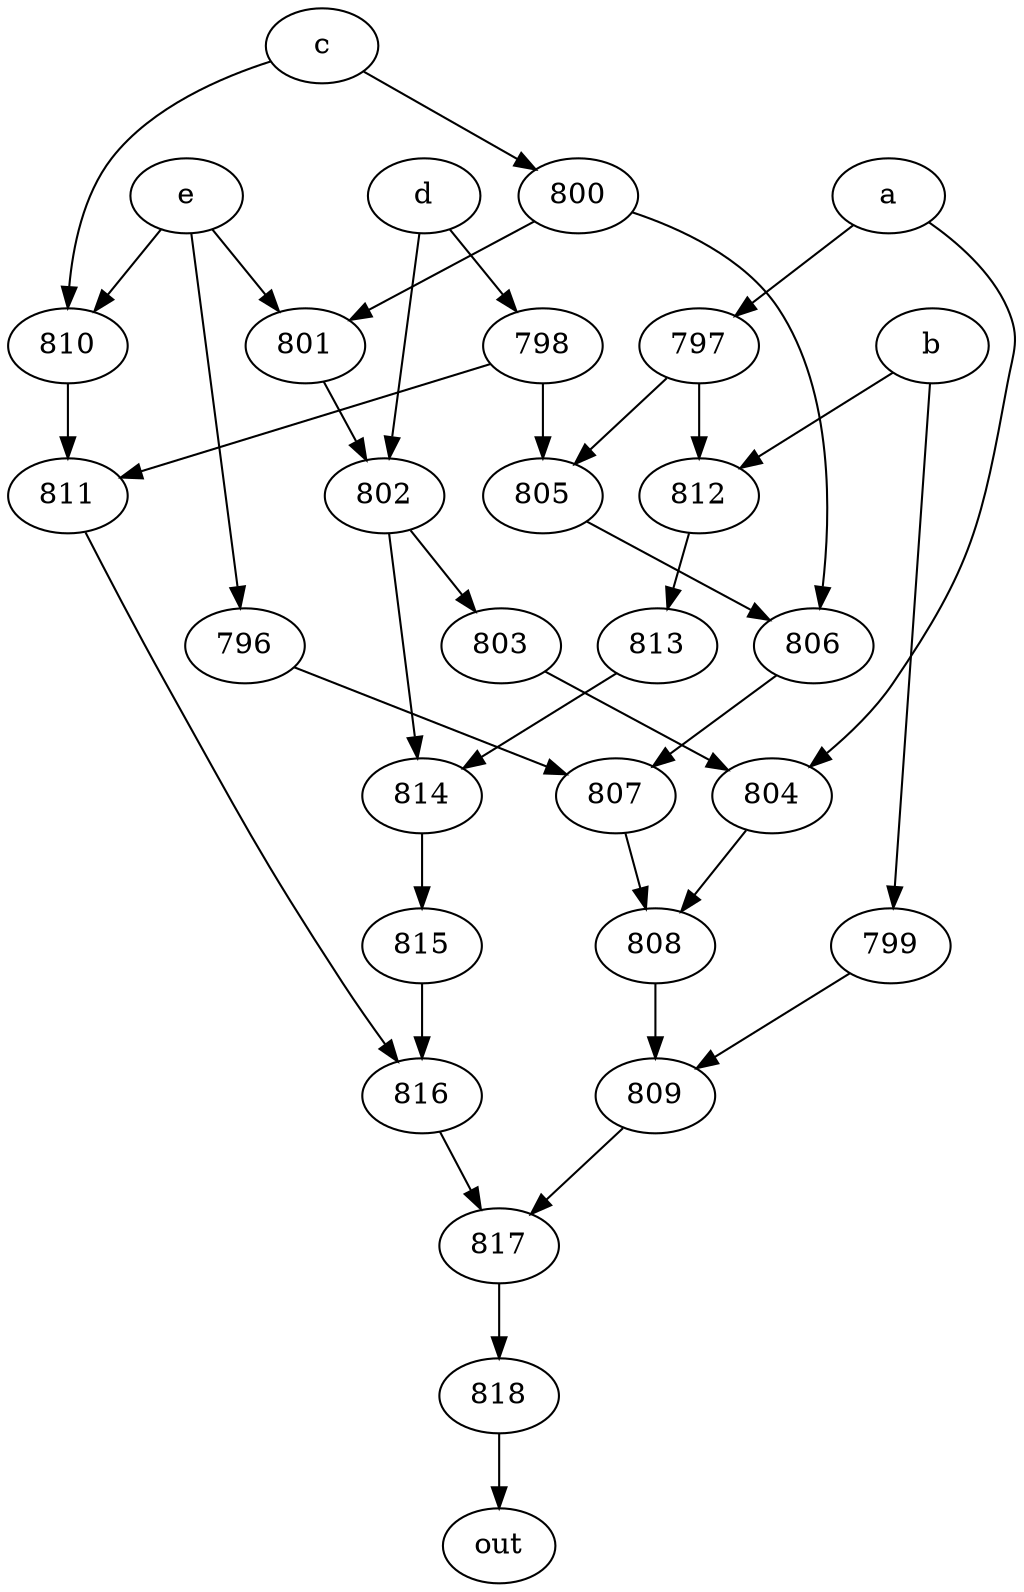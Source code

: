 strict digraph "" {
	818 -> out;
	a -> 797;
	a -> 804;
	797 -> 805;
	797 -> 812;
	804 -> 808;
	805 -> 806;
	812 -> 813;
	808 -> 809;
	b -> 812;
	b -> 799;
	799 -> 809;
	809 -> 817;
	813 -> 814;
	c -> 800;
	c -> 810;
	800 -> 801;
	800 -> 806;
	810 -> 811;
	801 -> 802;
	806 -> 807;
	811 -> 816;
	d -> 798;
	d -> 802;
	798 -> 805;
	798 -> 811;
	802 -> 803;
	802 -> 814;
	803 -> 804;
	814 -> 815;
	e -> 810;
	e -> 801;
	e -> 796;
	796 -> 807;
	807 -> 808;
	816 -> 817;
	817 -> 818;
	815 -> 816;
}
